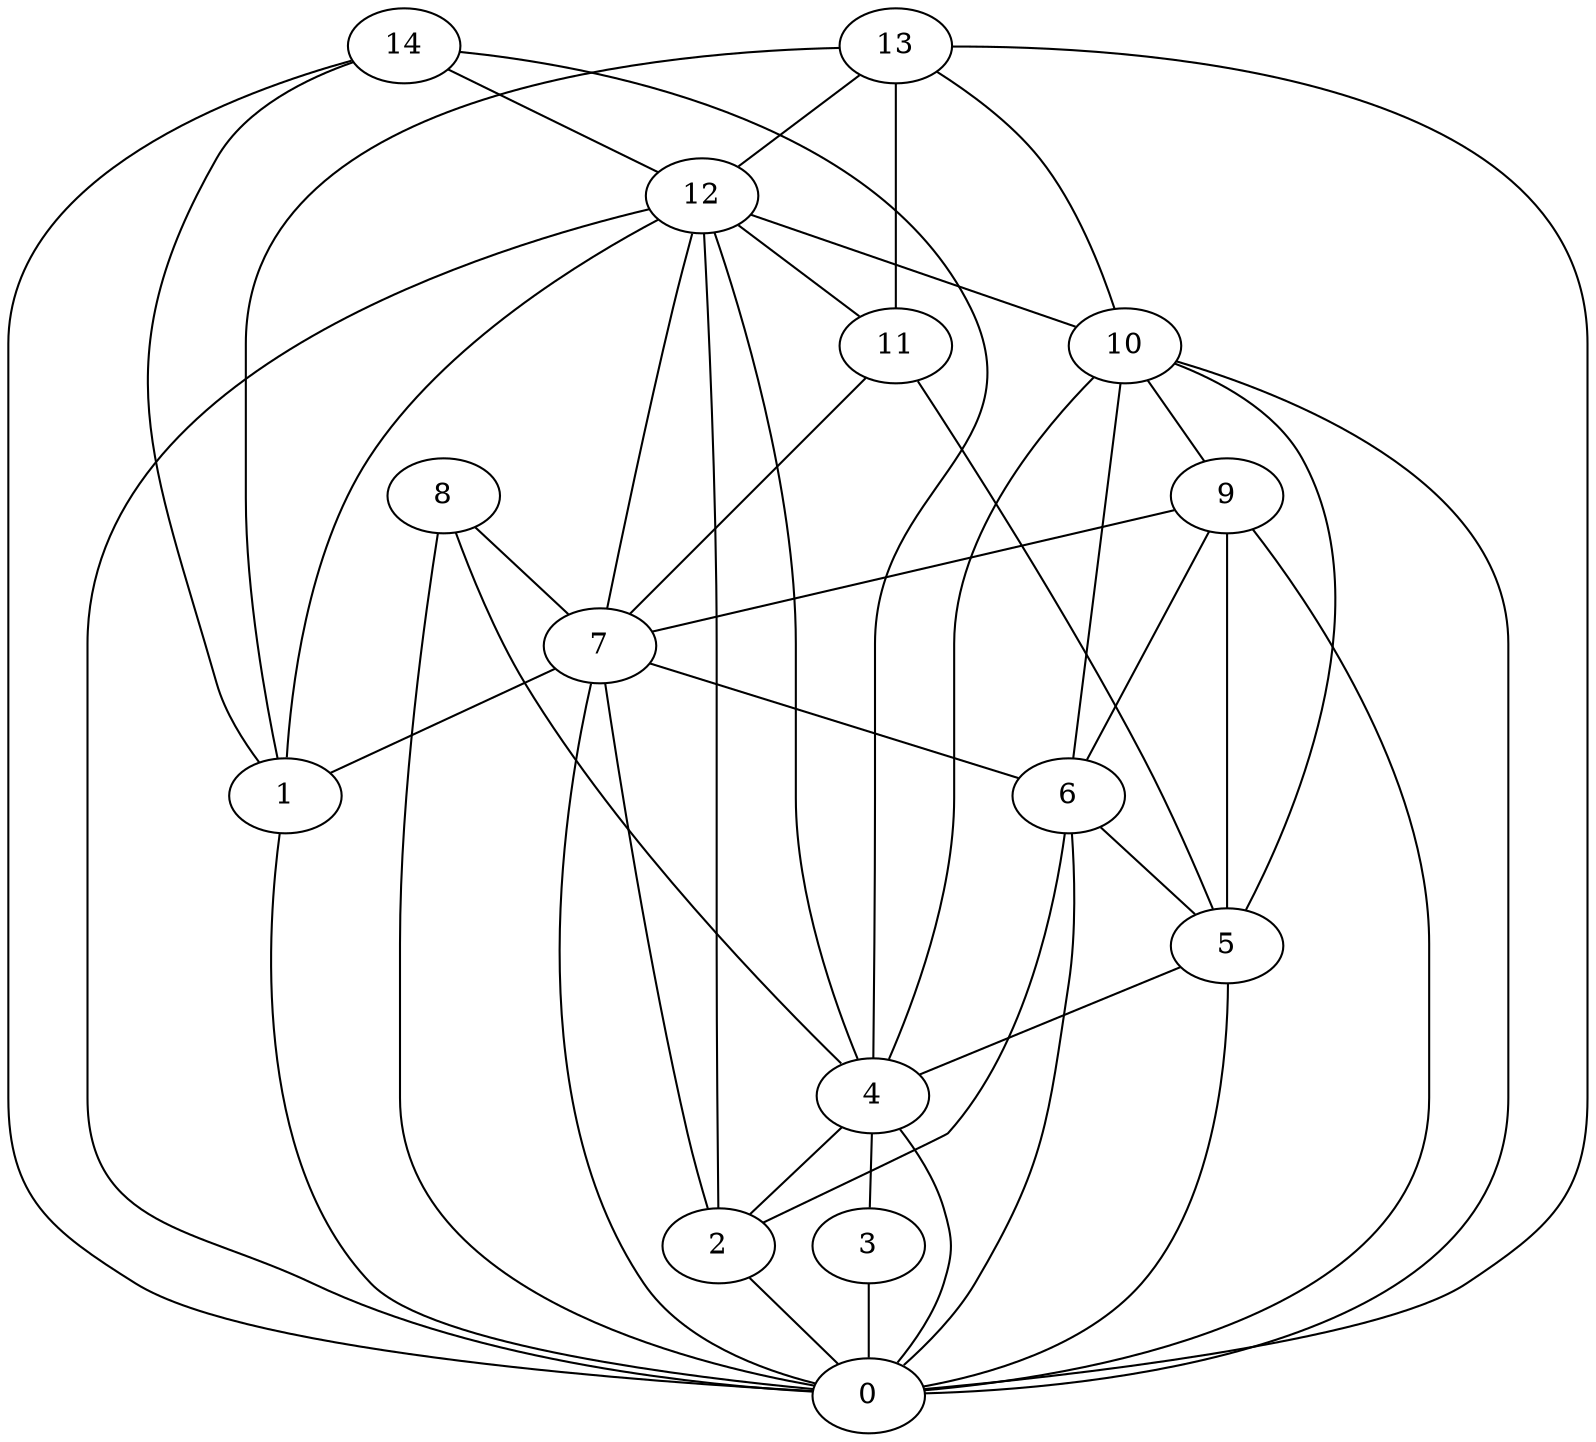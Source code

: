 digraph "sensornet-topology" {
label = "";
rankdir="BT";"0"->"1" [arrowhead = "both"] 
"0"->"2" [arrowhead = "both"] 
"0"->"3" [arrowhead = "both"] 
"0"->"4" [arrowhead = "both"] 
"0"->"5" [arrowhead = "both"] 
"0"->"6" [arrowhead = "both"] 
"0"->"7" [arrowhead = "both"] 
"0"->"8" [arrowhead = "both"] 
"0"->"9" [arrowhead = "both"] 
"0"->"10" [arrowhead = "both"] 
"0"->"12" [arrowhead = "both"] 
"0"->"13" [arrowhead = "both"] 
"0"->"14" [arrowhead = "both"] 
"1"->"7" [arrowhead = "both"] 
"1"->"12" [arrowhead = "both"] 
"1"->"13" [arrowhead = "both"] 
"1"->"14" [arrowhead = "both"] 
"2"->"4" [arrowhead = "both"] 
"2"->"6" [arrowhead = "both"] 
"2"->"7" [arrowhead = "both"] 
"2"->"12" [arrowhead = "both"] 
"3"->"4" [arrowhead = "both"] 
"4"->"5" [arrowhead = "both"] 
"4"->"8" [arrowhead = "both"] 
"4"->"10" [arrowhead = "both"] 
"4"->"12" [arrowhead = "both"] 
"4"->"14" [arrowhead = "both"] 
"5"->"6" [arrowhead = "both"] 
"5"->"9" [arrowhead = "both"] 
"5"->"10" [arrowhead = "both"] 
"5"->"11" [arrowhead = "both"] 
"6"->"7" [arrowhead = "both"] 
"6"->"9" [arrowhead = "both"] 
"6"->"10" [arrowhead = "both"] 
"7"->"8" [arrowhead = "both"] 
"7"->"9" [arrowhead = "both"] 
"7"->"11" [arrowhead = "both"] 
"7"->"12" [arrowhead = "both"] 
"9"->"10" [arrowhead = "both"] 
"10"->"12" [arrowhead = "both"] 
"10"->"13" [arrowhead = "both"] 
"11"->"12" [arrowhead = "both"] 
"11"->"13" [arrowhead = "both"] 
"12"->"13" [arrowhead = "both"] 
"12"->"14" [arrowhead = "both"] 
}